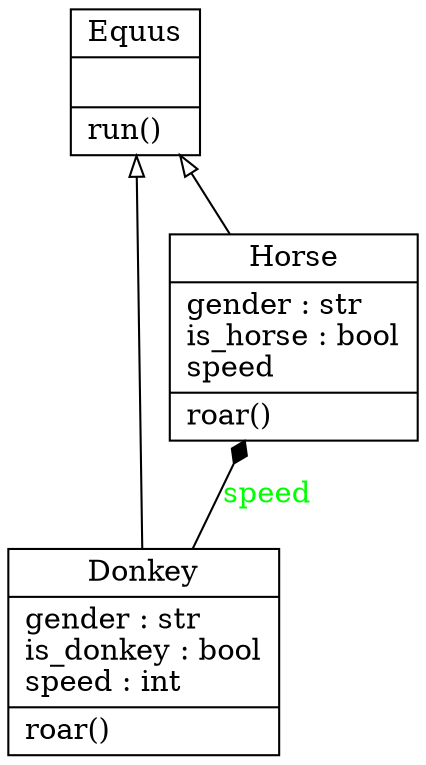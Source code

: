 digraph "classes_componentplain" {
charset="utf-8"
rankdir=BT
"0" [label="{Donkey|gender : str\lis_donkey : bool\lspeed : int\l|roar()\l}", shape="record"];
"1" [label="{Equus|\l|run()\l}", shape="record"];
"2" [label="{Horse|gender : str\lis_horse : bool\lspeed\l|roar()\l}", shape="record"];
"0" -> "1" [arrowhead="empty", arrowtail="none"];
"2" -> "1" [arrowhead="empty", arrowtail="none"];
"0" -> "2" [arrowhead="diamond", arrowtail="none", fontcolor="green", label="speed", style="solid"];
}
